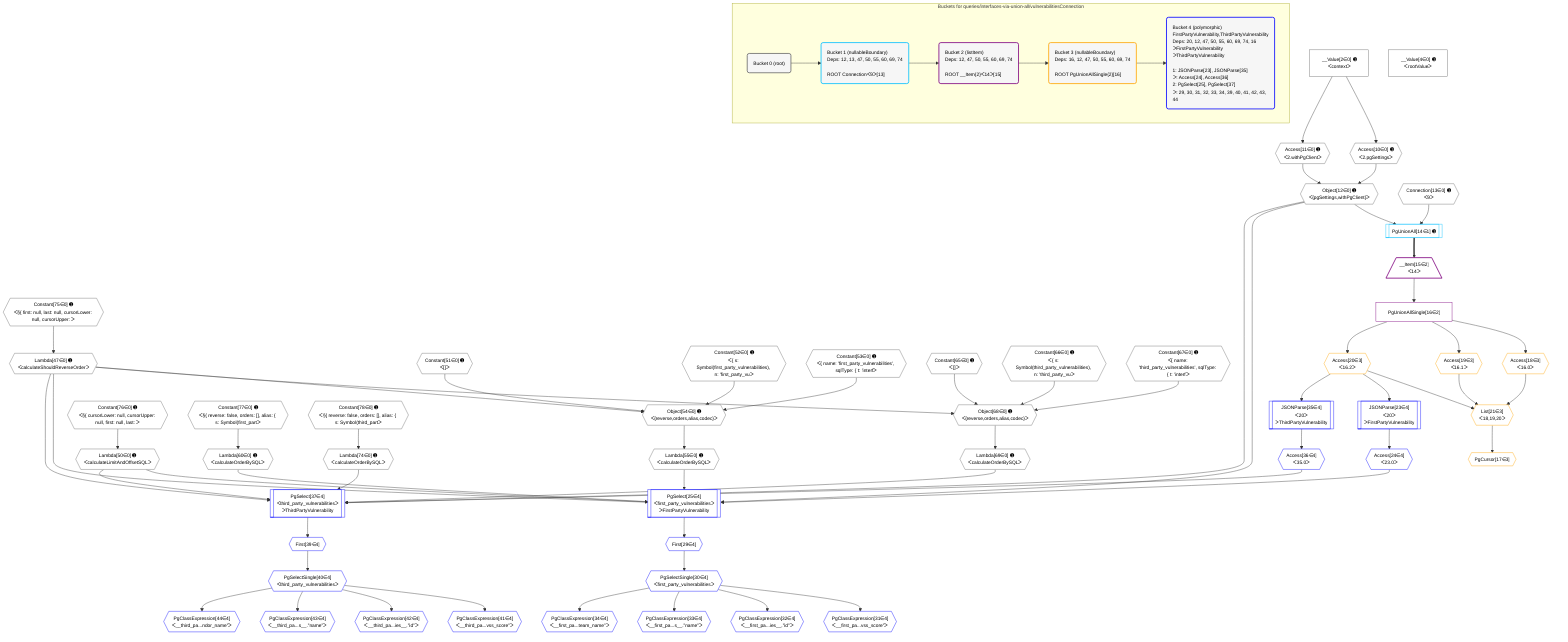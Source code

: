 %%{init: {'themeVariables': { 'fontSize': '12px'}}}%%
graph TD
    classDef path fill:#eee,stroke:#000,color:#000
    classDef plan fill:#fff,stroke-width:1px,color:#000
    classDef itemplan fill:#fff,stroke-width:2px,color:#000
    classDef unbatchedplan fill:#dff,stroke-width:1px,color:#000
    classDef sideeffectplan fill:#fcc,stroke-width:2px,color:#000
    classDef bucket fill:#f6f6f6,color:#000,stroke-width:2px,text-align:left


    %% plan dependencies
    Object54{{"Object[54∈0] ➊<br />ᐸ{reverse,orders,alias,codec}ᐳ"}}:::plan
    Lambda47{{"Lambda[47∈0] ➊<br />ᐸcalculateShouldReverseOrderᐳ"}}:::plan
    Constant51{{"Constant[51∈0] ➊<br />ᐸ[]ᐳ"}}:::plan
    Constant52{{"Constant[52∈0] ➊<br />ᐸ{ s: Symbol(first_party_vulnerabilities), n: 'first_party_vuᐳ"}}:::plan
    Constant53{{"Constant[53∈0] ➊<br />ᐸ{ name: 'first_party_vulnerabilities', sqlType: { t: 'interfᐳ"}}:::plan
    Lambda47 & Constant51 & Constant52 & Constant53 --> Object54
    Object68{{"Object[68∈0] ➊<br />ᐸ{reverse,orders,alias,codec}ᐳ"}}:::plan
    Constant65{{"Constant[65∈0] ➊<br />ᐸ[]ᐳ"}}:::plan
    Constant66{{"Constant[66∈0] ➊<br />ᐸ{ s: Symbol(third_party_vulnerabilities), n: 'third_party_vuᐳ"}}:::plan
    Constant67{{"Constant[67∈0] ➊<br />ᐸ{ name: 'third_party_vulnerabilities', sqlType: { t: 'interfᐳ"}}:::plan
    Lambda47 & Constant65 & Constant66 & Constant67 --> Object68
    Object12{{"Object[12∈0] ➊<br />ᐸ{pgSettings,withPgClient}ᐳ"}}:::plan
    Access10{{"Access[10∈0] ➊<br />ᐸ2.pgSettingsᐳ"}}:::plan
    Access11{{"Access[11∈0] ➊<br />ᐸ2.withPgClientᐳ"}}:::plan
    Access10 & Access11 --> Object12
    __Value2["__Value[2∈0] ➊<br />ᐸcontextᐳ"]:::plan
    __Value2 --> Access10
    __Value2 --> Access11
    Constant75{{"Constant[75∈0] ➊<br />ᐸ§{ first: null, last: null, cursorLower: null, cursorUpper: ᐳ"}}:::plan
    Constant75 --> Lambda47
    Lambda50{{"Lambda[50∈0] ➊<br />ᐸcalculateLimitAndOffsetSQLᐳ"}}:::plan
    Constant76{{"Constant[76∈0] ➊<br />ᐸ§{ cursorLower: null, cursorUpper: null, first: null, last: ᐳ"}}:::plan
    Constant76 --> Lambda50
    Lambda55{{"Lambda[55∈0] ➊<br />ᐸcalculateOrderBySQLᐳ"}}:::plan
    Object54 --> Lambda55
    Lambda60{{"Lambda[60∈0] ➊<br />ᐸcalculateOrderBySQLᐳ"}}:::plan
    Constant77{{"Constant[77∈0] ➊<br />ᐸ§{ reverse: false, orders: [], alias: { s: Symbol(first_partᐳ"}}:::plan
    Constant77 --> Lambda60
    Lambda69{{"Lambda[69∈0] ➊<br />ᐸcalculateOrderBySQLᐳ"}}:::plan
    Object68 --> Lambda69
    Lambda74{{"Lambda[74∈0] ➊<br />ᐸcalculateOrderBySQLᐳ"}}:::plan
    Constant78{{"Constant[78∈0] ➊<br />ᐸ§{ reverse: false, orders: [], alias: { s: Symbol(third_partᐳ"}}:::plan
    Constant78 --> Lambda74
    __Value4["__Value[4∈0] ➊<br />ᐸrootValueᐳ"]:::plan
    Connection13{{"Connection[13∈0] ➊<br />ᐸ9ᐳ"}}:::plan
    PgUnionAll14[["PgUnionAll[14∈1] ➊"]]:::plan
    Object12 & Connection13 --> PgUnionAll14
    __Item15[/"__Item[15∈2]<br />ᐸ14ᐳ"\]:::itemplan
    PgUnionAll14 ==> __Item15
    PgUnionAllSingle16["PgUnionAllSingle[16∈2]"]:::plan
    __Item15 --> PgUnionAllSingle16
    List21{{"List[21∈3]<br />ᐸ18,19,20ᐳ"}}:::plan
    Access18{{"Access[18∈3]<br />ᐸ16.0ᐳ"}}:::plan
    Access19{{"Access[19∈3]<br />ᐸ16.1ᐳ"}}:::plan
    Access20{{"Access[20∈3]<br />ᐸ16.2ᐳ"}}:::plan
    Access18 & Access19 & Access20 --> List21
    PgCursor17{{"PgCursor[17∈3]"}}:::plan
    List21 --> PgCursor17
    PgUnionAllSingle16 --> Access18
    PgUnionAllSingle16 --> Access19
    PgUnionAllSingle16 --> Access20
    PgSelect25[["PgSelect[25∈4]<br />ᐸfirst_party_vulnerabilitiesᐳ<br />ᐳFirstPartyVulnerability"]]:::plan
    Access24{{"Access[24∈4]<br />ᐸ23.0ᐳ"}}:::plan
    Object12 & Access24 & Lambda47 & Lambda50 & Lambda55 & Lambda60 --> PgSelect25
    PgSelect37[["PgSelect[37∈4]<br />ᐸthird_party_vulnerabilitiesᐳ<br />ᐳThirdPartyVulnerability"]]:::plan
    Access36{{"Access[36∈4]<br />ᐸ35.0ᐳ"}}:::plan
    Object12 & Access36 & Lambda47 & Lambda50 & Lambda69 & Lambda74 --> PgSelect37
    JSONParse23[["JSONParse[23∈4]<br />ᐸ20ᐳ<br />ᐳFirstPartyVulnerability"]]:::plan
    Access20 --> JSONParse23
    JSONParse23 --> Access24
    First29{{"First[29∈4]"}}:::plan
    PgSelect25 --> First29
    PgSelectSingle30{{"PgSelectSingle[30∈4]<br />ᐸfirst_party_vulnerabilitiesᐳ"}}:::plan
    First29 --> PgSelectSingle30
    PgClassExpression31{{"PgClassExpression[31∈4]<br />ᐸ__first_pa...vss_score”ᐳ"}}:::plan
    PgSelectSingle30 --> PgClassExpression31
    PgClassExpression32{{"PgClassExpression[32∈4]<br />ᐸ__first_pa...ies__.”id”ᐳ"}}:::plan
    PgSelectSingle30 --> PgClassExpression32
    PgClassExpression33{{"PgClassExpression[33∈4]<br />ᐸ__first_pa...s__.”name”ᐳ"}}:::plan
    PgSelectSingle30 --> PgClassExpression33
    PgClassExpression34{{"PgClassExpression[34∈4]<br />ᐸ__first_pa...team_name”ᐳ"}}:::plan
    PgSelectSingle30 --> PgClassExpression34
    JSONParse35[["JSONParse[35∈4]<br />ᐸ20ᐳ<br />ᐳThirdPartyVulnerability"]]:::plan
    Access20 --> JSONParse35
    JSONParse35 --> Access36
    First39{{"First[39∈4]"}}:::plan
    PgSelect37 --> First39
    PgSelectSingle40{{"PgSelectSingle[40∈4]<br />ᐸthird_party_vulnerabilitiesᐳ"}}:::plan
    First39 --> PgSelectSingle40
    PgClassExpression41{{"PgClassExpression[41∈4]<br />ᐸ__third_pa...vss_score”ᐳ"}}:::plan
    PgSelectSingle40 --> PgClassExpression41
    PgClassExpression42{{"PgClassExpression[42∈4]<br />ᐸ__third_pa...ies__.”id”ᐳ"}}:::plan
    PgSelectSingle40 --> PgClassExpression42
    PgClassExpression43{{"PgClassExpression[43∈4]<br />ᐸ__third_pa...s__.”name”ᐳ"}}:::plan
    PgSelectSingle40 --> PgClassExpression43
    PgClassExpression44{{"PgClassExpression[44∈4]<br />ᐸ__third_pa...ndor_name”ᐳ"}}:::plan
    PgSelectSingle40 --> PgClassExpression44

    %% define steps

    subgraph "Buckets for queries/interfaces-via-union-all/vulnerabilitiesConnection"
    Bucket0("Bucket 0 (root)"):::bucket
    classDef bucket0 stroke:#696969
    class Bucket0,__Value2,__Value4,Access10,Access11,Object12,Connection13,Lambda47,Lambda50,Constant51,Constant52,Constant53,Object54,Lambda55,Lambda60,Constant65,Constant66,Constant67,Object68,Lambda69,Lambda74,Constant75,Constant76,Constant77,Constant78 bucket0
    Bucket1("Bucket 1 (nullableBoundary)<br />Deps: 12, 13, 47, 50, 55, 60, 69, 74<br /><br />ROOT Connectionᐸ9ᐳ[13]"):::bucket
    classDef bucket1 stroke:#00bfff
    class Bucket1,PgUnionAll14 bucket1
    Bucket2("Bucket 2 (listItem)<br />Deps: 12, 47, 50, 55, 60, 69, 74<br /><br />ROOT __Item{2}ᐸ14ᐳ[15]"):::bucket
    classDef bucket2 stroke:#7f007f
    class Bucket2,__Item15,PgUnionAllSingle16 bucket2
    Bucket3("Bucket 3 (nullableBoundary)<br />Deps: 16, 12, 47, 50, 55, 60, 69, 74<br /><br />ROOT PgUnionAllSingle{2}[16]"):::bucket
    classDef bucket3 stroke:#ffa500
    class Bucket3,PgCursor17,Access18,Access19,Access20,List21 bucket3
    Bucket4("Bucket 4 (polymorphic)<br />FirstPartyVulnerability,ThirdPartyVulnerability<br />Deps: 20, 12, 47, 50, 55, 60, 69, 74, 16<br />ᐳFirstPartyVulnerability<br />ᐳThirdPartyVulnerability<br /><br />1: JSONParse[23], JSONParse[35]<br />ᐳ: Access[24], Access[36]<br />2: PgSelect[25], PgSelect[37]<br />ᐳ: 29, 30, 31, 32, 33, 34, 39, 40, 41, 42, 43, 44"):::bucket
    classDef bucket4 stroke:#0000ff
    class Bucket4,JSONParse23,Access24,PgSelect25,First29,PgSelectSingle30,PgClassExpression31,PgClassExpression32,PgClassExpression33,PgClassExpression34,JSONParse35,Access36,PgSelect37,First39,PgSelectSingle40,PgClassExpression41,PgClassExpression42,PgClassExpression43,PgClassExpression44 bucket4
    Bucket0 --> Bucket1
    Bucket1 --> Bucket2
    Bucket2 --> Bucket3
    Bucket3 --> Bucket4
    end